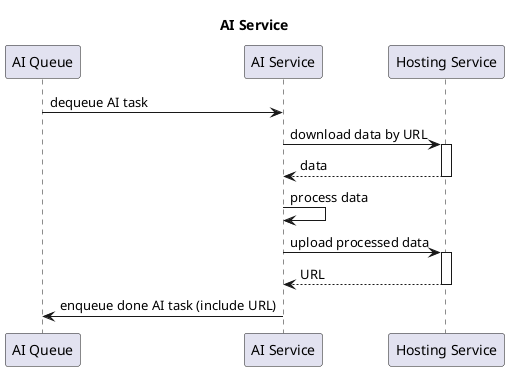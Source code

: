 @startuml

title AI Service

participant "AI Queue" as ai_queue
participant "AI Service" as ai_service
participant "Hosting Service" as hosting_service

ai_queue -> ai_service: dequeue AI task

ai_service -> hosting_service: download data by URL
activate hosting_service

return data

ai_service -> ai_service: process data

ai_service -> hosting_service: upload processed data
activate hosting_service

return URL

ai_service -> ai_queue: enqueue done AI task (include URL)

@enduml
